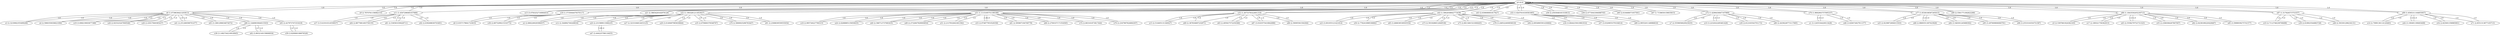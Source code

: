 graph {
n0 [label="n0 (0.0)"];
n1 [label="n1 (3.1245534420013428)"];
n2 [label="n2 (2.666226029396057)"];
n3 [label="n3 (2.3219082355499268)"];
n4 [label="n4 (2.5960350036621094)"];
n5 [label="n5 (2.5397661924362183)"];
n6 [label="n6 (1.0739636421203613)"];
n7 [label="n7 (2.5559656620025635)"];
n8 [label="n8 (3.0357179641723633)"];
n9 [label="n9 (2.7870761156082153)"];
n10 [label="n10 (3.2232022285461426)"];
n11 [label="n11 (1.4507296085357666)"];
n12 [label="n12 (2.344892740249634)"];
n13 [label="n13 (3.0783252716064453)"];
n14 [label="n14 (2.7099136114120483)"];
n15 [label="n15 (2.514405131340027)"];
n16 [label="n16 (1.5735044479370117)"];
n17 [label="n17 (2.189321756362915)"];
n18 [label="n18 (2.995726227760315)"];
n19 [label="n19 (3.008219003677368)"];
n20 [label="n20 (2.231589913368225)"];
n21 [label="n21 (2.3865429162979126)"];
n22 [label="n22 (1.1903281211853027)"];
n23 [label="n23 (3.001055121421814)"];
n24 [label="n24 (2.6268885135650635)"];
n25 [label="n25 (2.9239872694015503)"];
n26 [label="n26 (2.925323247909546)"];
n27 [label="n27 (2.3233184814453125)"];
n28 [label="n28 (2.43017840385437)"];
n29 [label="n29 (3.0149497985839844)"];
n30 [label="n30 (2.612163543701172)"];
n31 [label="n31 (1.1115195751190186)"];
n32 [label="n32 (1.2675378322601318)"];
n33 [label="n33 (2.7112746238708496)"];
n34 [label="n34 (3.0644235610961914)"];
n35 [label="n35 (2.670660376548767)"];
n36 [label="n36 (3.1482744216918945)"];
n37 [label="n37 (3.5141910314559937)"];
n38 [label="n38 (2.6875299215316772)"];
n39 [label="n39 (2.618923544883728)"];
n40 [label="n40 (2.566712737083435)"];
n41 [label="n41 (2.251266598701477)"];
n42 [label="n42 (1.5902938842773438)"];
n43 [label="n43 (2.630608081817627)"];
n44 [label="n44 (3.190491199493408)"];
n45 [label="n45 (2.5558279752731323)"];
n46 [label="n46 (3.029472827911377)"];
n47 [label="n47 (3.444225788116455)"];
n48 [label="n48 (2.593301296234131)"];
n49 [label="n49 (2.2732847929000854)"];
n50 [label="n50 (2.776241898536682)"];
n51 [label="n51 (2.2137832641601562)"];
n52 [label="n52 (1.8247610330581665)"];
n53 [label="n53 (2.974877953529358)"];
n54 [label="n54 (2.825001358985901)"];
n55 [label="n55 (2.2366384267807007)"];
n56 [label="n56 (2.2503048181533813)"];
n57 [label="n57 (3.0320855379104614)"];
n58 [label="n58 (2.4773043394088745)"];
n59 [label="n59 (3.829060196876526)"];
n60 [label="n60 (2.616468071937561)"];
n61 [label="n61 (2.595807194709778)"];
n62 [label="n62 (3.8632140159606934)"];
n63 [label="n63 (3.1881296634674072)"];
n64 [label="n64 (2.8877681493759155)"];
n65 [label="n65 (3.466636538505554)"];
n66 [label="n66 (2.9869351387023926)"];
n67 [label="n67 (1.7158650159835815)"];
n68 [label="n68 (2.2700337171554565)"];
n69 [label="n69 (2.367834687232971)"];
n70 [label="n70 (2.5806925296783447)"];
n71 [label="n71 (2.8551313877105713)"];
n72 [label="n72 (1.4299430847167969)"];
n73 [label="n73 (2.5919286012649536)"];
n74 [label="n74 (2.663161873817444)"];
n75 [label="n75 (2.8613481521606445)"];
n76 [label="n76 (1.9692903757095337)"];
n77 [label="n77 (1.6538108587265015)"];
n78 [label="n78 (3.248522400856018)"];
n79 [label="n79 (2.2347967624664307)"];
n80 [label="n80 (2.4439228773117065)"];
n81 [label="n81 (2.536581039428711)"];
n82 [label="n82 (2.8238189220428467)"];
n83 [label="n83 (2.495927572250366)"];
n84 [label="n84 (3.546301245689392)"];
n85 [label="n85 (3.5998939275741577)"];
n86 [label="n86 (2.1446903944015503)"];
n87 [label="n87 (3.0163575410842896)"];
n88 [label="n88 (2.59095561504364)"];
n89 [label="n89 (2.9955201148986816)"];
n90 [label="n90 (2.5561771392822266)"];
n91 [label="n91 (2.2308839559555054)"];
n92 [label="n92 (2.639268636703491)"];
n93 [label="n93 (2.427973747253418)"];
n94 [label="n94 (2.6954965591430664)"];
n95 [label="n95 (3.297609806060791)"];
n96 [label="n96 (1.1843550205230713)"];
n97 [label="n97 (1.517926573753357)"];
n98 [label="n98 (3.2553316354751587)"];
n99 [label="n99 (1.6595311164855957)"];
n0 -- n97 [weight=1.0 label=1.0];
n0 -- n42 [weight=1.0 label=1.0];
n0 -- n96 [weight=1.0 label=1.0];
n0 -- n58 [weight=1.0 label=1.0];
n0 -- n60 [weight=1.0 label=1.0];
n0 -- n13 [weight=1.0 label=1.0];
n0 -- n9 [weight=1.0 label=1.0];
n0 -- n99 [weight=1.0 label=1.0];
n0 -- n16 [weight=1.0 label=1.0];
n0 -- n90 [weight=1.0 label=1.0];
n0 -- n56 [weight=1.0 label=1.0];
n0 -- n77 [weight=1.0 label=1.0];
n0 -- n0 [weight=1.0 label=1.0];
n0 -- n6 [weight=1.0 label=1.0];
n0 -- n43 [weight=1.0 label=1.0];
n0 -- n21 [weight=1.0 label=1.0];
n0 -- n11 [weight=1.0 label=1.0];
n0 -- n32 [weight=1.0 label=1.0];
n0 -- n52 [weight=1.0 label=1.0];
n0 -- n67 [weight=1.0 label=1.0];
n0 -- n72 [weight=1.0 label=1.0];
n0 -- n0 [weight=1.0 label=1.0];
n0 -- n31 [weight=1.0 label=1.0];
n0 -- n22 [weight=1.0 label=1.0];
n0 -- n76 [weight=1.0 label=1.0];
n1 -- n76 [weight=1.0 label=1.0];
n2 -- n22 [weight=1.0 label=1.0];
n3 -- n6 [weight=1.0 label=1.0];
n4 -- n6 [weight=1.0 label=1.0];
n5 -- n96 [weight=1.0 label=1.0];
n6 -- n41 [weight=1.0 label=1.0];
n6 -- n86 [weight=1.0 label=1.0];
n6 -- n0 [weight=1.0 label=1.0];
n6 -- n19 [weight=1.0 label=1.0];
n6 -- n28 [weight=1.0 label=1.0];
n6 -- n63 [weight=1.0 label=1.0];
n6 -- n93 [weight=1.0 label=1.0];
n6 -- n4 [weight=1.0 label=1.0];
n6 -- n3 [weight=1.0 label=1.0];
n6 -- n26 [weight=1.0 label=1.0];
n7 -- n72 [weight=1.0 label=1.0];
n8 -- n16 [weight=1.0 label=1.0];
n9 -- n0 [weight=1.0 label=1.0];
n10 -- n72 [weight=1.0 label=1.0];
n11 -- n0 [weight=1.0 label=1.0];
n11 -- n37 [weight=1.0 label=1.0];
n11 -- n92 [weight=1.0 label=1.0];
n11 -- n64 [weight=1.0 label=1.0];
n11 -- n81 [weight=1.0 label=1.0];
n12 -- n22 [weight=1.0 label=1.0];
n13 -- n0 [weight=1.0 label=1.0];
n14 -- n99 [weight=1.0 label=1.0];
n15 -- n32 [weight=1.0 label=1.0];
n16 -- n0 [weight=1.0 label=1.0];
n16 -- n8 [weight=1.0 label=1.0];
n16 -- n38 [weight=1.0 label=1.0];
n17 -- n96 [weight=1.0 label=1.0];
n18 -- n31 [weight=1.0 label=1.0];
n19 -- n6 [weight=1.0 label=1.0];
n20 -- n47 [weight=1.0 label=1.0];
n20 -- n22 [weight=1.0 label=1.0];
n21 -- n0 [weight=1.0 label=1.0];
n22 -- n20 [weight=1.0 label=1.0];
n22 -- n0 [weight=1.0 label=1.0];
n22 -- n70 [weight=1.0 label=1.0];
n22 -- n35 [weight=1.0 label=1.0];
n22 -- n27 [weight=1.0 label=1.0];
n22 -- n2 [weight=1.0 label=1.0];
n22 -- n12 [weight=1.0 label=1.0];
n22 -- n29 [weight=1.0 label=1.0];
n22 -- n91 [weight=1.0 label=1.0];
n23 -- n42 [weight=1.0 label=1.0];
n24 -- n31 [weight=1.0 label=1.0];
n25 -- n77 [weight=1.0 label=1.0];
n26 -- n6 [weight=1.0 label=1.0];
n27 -- n22 [weight=1.0 label=1.0];
n28 -- n6 [weight=1.0 label=1.0];
n29 -- n22 [weight=1.0 label=1.0];
n30 -- n72 [weight=1.0 label=1.0];
n31 -- n61 [weight=1.0 label=1.0];
n31 -- n49 [weight=1.0 label=1.0];
n31 -- n51 [weight=1.0 label=1.0];
n31 -- n40 [weight=1.0 label=1.0];
n31 -- n68 [weight=1.0 label=1.0];
n31 -- n53 [weight=1.0 label=1.0];
n31 -- n18 [weight=1.0 label=1.0];
n31 -- n0 [weight=1.0 label=1.0];
n31 -- n24 [weight=1.0 label=1.0];
n31 -- n74 [weight=1.0 label=1.0];
n31 -- n79 [weight=1.0 label=1.0];
n32 -- n0 [weight=1.0 label=1.0];
n32 -- n83 [weight=1.0 label=1.0];
n32 -- n69 [weight=1.0 label=1.0];
n32 -- n88 [weight=1.0 label=1.0];
n32 -- n15 [weight=1.0 label=1.0];
n32 -- n87 [weight=1.0 label=1.0];
n33 -- n97 [weight=1.0 label=1.0];
n34 -- n52 [weight=1.0 label=1.0];
n35 -- n22 [weight=1.0 label=1.0];
n36 -- n86 [weight=1.0 label=1.0];
n37 -- n11 [weight=1.0 label=1.0];
n38 -- n16 [weight=1.0 label=1.0];
n39 -- n97 [weight=1.0 label=1.0];
n40 -- n31 [weight=1.0 label=1.0];
n41 -- n6 [weight=1.0 label=1.0];
n42 -- n65 [weight=1.0 label=1.0];
n42 -- n75 [weight=1.0 label=1.0];
n42 -- n78 [weight=1.0 label=1.0];
n42 -- n23 [weight=1.0 label=1.0];
n42 -- n73 [weight=1.0 label=1.0];
n42 -- n94 [weight=1.0 label=1.0];
n42 -- n0 [weight=1.0 label=1.0];
n42 -- n50 [weight=1.0 label=1.0];
n43 -- n0 [weight=1.0 label=1.0];
n44 -- n99 [weight=1.0 label=1.0];
n45 -- n96 [weight=1.0 label=1.0];
n46 -- n76 [weight=1.0 label=1.0];
n47 -- n20 [weight=1.0 label=1.0];
n48 -- n97 [weight=1.0 label=1.0];
n49 -- n31 [weight=1.0 label=1.0];
n50 -- n42 [weight=1.0 label=1.0];
n51 -- n31 [weight=1.0 label=1.0];
n52 -- n57 [weight=1.0 label=1.0];
n52 -- n89 [weight=1.0 label=1.0];
n52 -- n0 [weight=1.0 label=1.0];
n52 -- n34 [weight=1.0 label=1.0];
n53 -- n31 [weight=1.0 label=1.0];
n54 -- n99 [weight=1.0 label=1.0];
n55 -- n96 [weight=1.0 label=1.0];
n56 -- n0 [weight=1.0 label=1.0];
n57 -- n52 [weight=1.0 label=1.0];
n58 -- n0 [weight=1.0 label=1.0];
n59 -- n93 [weight=1.0 label=1.0];
n60 -- n0 [weight=1.0 label=1.0];
n61 -- n31 [weight=1.0 label=1.0];
n62 -- n86 [weight=1.0 label=1.0];
n63 -- n6 [weight=1.0 label=1.0];
n64 -- n11 [weight=1.0 label=1.0];
n65 -- n42 [weight=1.0 label=1.0];
n66 -- n77 [weight=1.0 label=1.0];
n67 -- n0 [weight=1.0 label=1.0];
n68 -- n31 [weight=1.0 label=1.0];
n69 -- n32 [weight=1.0 label=1.0];
n70 -- n22 [weight=1.0 label=1.0];
n71 -- n99 [weight=1.0 label=1.0];
n72 -- n80 [weight=1.0 label=1.0];
n72 -- n30 [weight=1.0 label=1.0];
n72 -- n10 [weight=1.0 label=1.0];
n72 -- n7 [weight=1.0 label=1.0];
n72 -- n0 [weight=1.0 label=1.0];
n73 -- n42 [weight=1.0 label=1.0];
n74 -- n31 [weight=1.0 label=1.0];
n75 -- n42 [weight=1.0 label=1.0];
n76 -- n46 [weight=1.0 label=1.0];
n76 -- n0 [weight=1.0 label=1.0];
n76 -- n1 [weight=1.0 label=1.0];
n77 -- n66 [weight=1.0 label=1.0];
n77 -- n84 [weight=1.0 label=1.0];
n77 -- n98 [weight=1.0 label=1.0];
n77 -- n0 [weight=1.0 label=1.0];
n77 -- n95 [weight=1.0 label=1.0];
n77 -- n25 [weight=1.0 label=1.0];
n78 -- n42 [weight=1.0 label=1.0];
n79 -- n31 [weight=1.0 label=1.0];
n80 -- n72 [weight=1.0 label=1.0];
n81 -- n11 [weight=1.0 label=1.0];
n82 -- n96 [weight=1.0 label=1.0];
n83 -- n32 [weight=1.0 label=1.0];
n84 -- n77 [weight=1.0 label=1.0];
n85 -- n96 [weight=1.0 label=1.0];
n86 -- n62 [weight=1.0 label=1.0];
n86 -- n36 [weight=1.0 label=1.0];
n86 -- n6 [weight=1.0 label=1.0];
n87 -- n32 [weight=1.0 label=1.0];
n88 -- n32 [weight=1.0 label=1.0];
n89 -- n52 [weight=1.0 label=1.0];
n90 -- n0 [weight=1.0 label=1.0];
n91 -- n22 [weight=1.0 label=1.0];
n92 -- n11 [weight=1.0 label=1.0];
n93 -- n59 [weight=1.0 label=1.0];
n93 -- n6 [weight=1.0 label=1.0];
n94 -- n42 [weight=1.0 label=1.0];
n95 -- n77 [weight=1.0 label=1.0];
n96 -- n5 [weight=1.0 label=1.0];
n96 -- n82 [weight=1.0 label=1.0];
n96 -- n85 [weight=1.0 label=1.0];
n96 -- n17 [weight=1.0 label=1.0];
n96 -- n45 [weight=1.0 label=1.0];
n96 -- n0 [weight=1.0 label=1.0];
n96 -- n55 [weight=1.0 label=1.0];
n97 -- n0 [weight=1.0 label=1.0];
n97 -- n33 [weight=1.0 label=1.0];
n97 -- n39 [weight=1.0 label=1.0];
n97 -- n48 [weight=1.0 label=1.0];
n98 -- n77 [weight=1.0 label=1.0];
n99 -- n0 [weight=1.0 label=1.0];
n99 -- n14 [weight=1.0 label=1.0];
n99 -- n71 [weight=1.0 label=1.0];
n99 -- n54 [weight=1.0 label=1.0];
n99 -- n44 [weight=1.0 label=1.0];
}
